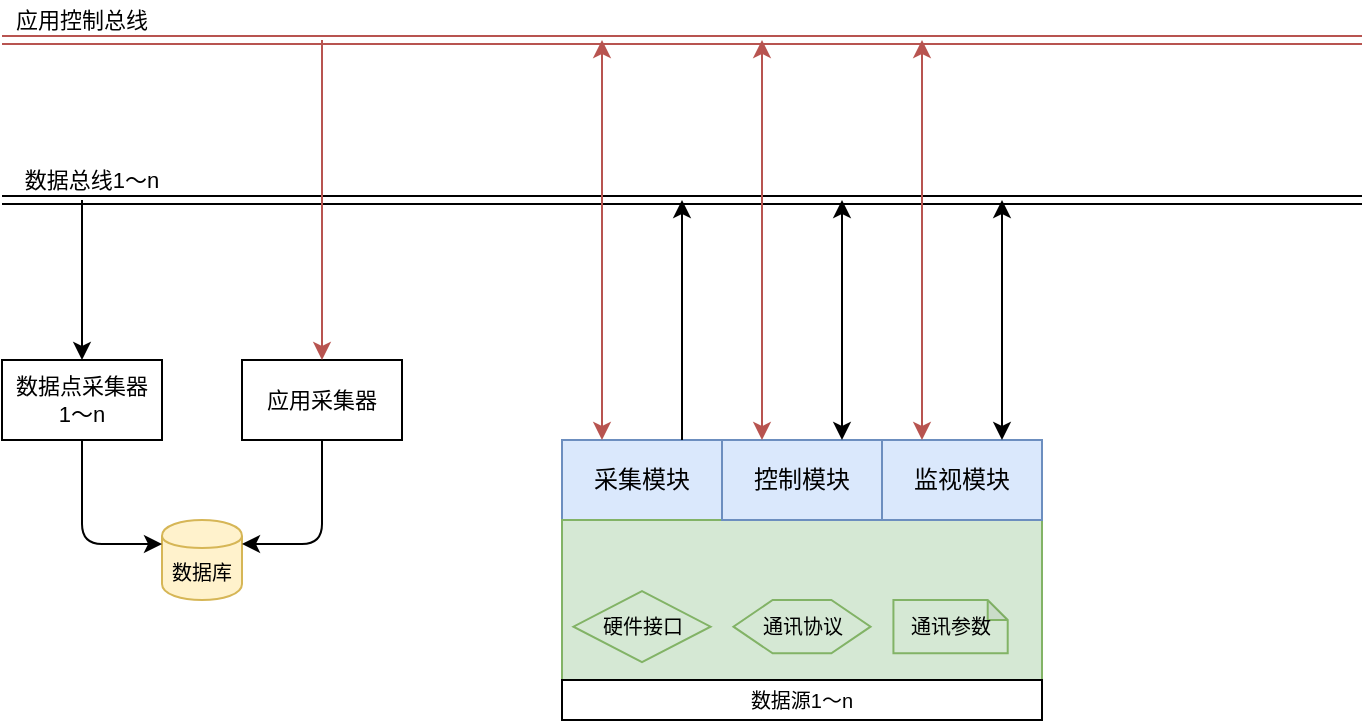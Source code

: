 <mxfile version="12.6.7" type="github">
  <diagram id="70CzTNJzPNa80F-RPJiq" name="第 1 页">
    <mxGraphModel dx="1186" dy="733" grid="1" gridSize="10" guides="1" tooltips="1" connect="1" arrows="1" fold="1" page="1" pageScale="1" pageWidth="1169" pageHeight="1654" math="0" shadow="0">
      <root>
        <mxCell id="0"/>
        <mxCell id="1" parent="0"/>
        <mxCell id="4IvTUrVCET20nHq62nAl-6" value="数据库" style="shape=cylinder;whiteSpace=wrap;html=1;boundedLbl=1;backgroundOutline=1;fillColor=#fff2cc;strokeColor=#d6b656;fontSize=10;" vertex="1" parent="1">
          <mxGeometry x="120" y="400" width="40" height="40" as="geometry"/>
        </mxCell>
        <mxCell id="4IvTUrVCET20nHq62nAl-29" value="" style="shape=link;html=1;startArrow=classicThin;startFill=1;endArrow=classicThin;endFill=1;fontSize=13;strokeColor=#000000;" edge="1" parent="1">
          <mxGeometry width="50" height="50" relative="1" as="geometry">
            <mxPoint x="40" y="240" as="sourcePoint"/>
            <mxPoint x="720" y="240" as="targetPoint"/>
            <Array as="points">
              <mxPoint x="720" y="240"/>
            </Array>
          </mxGeometry>
        </mxCell>
        <mxCell id="4IvTUrVCET20nHq62nAl-30" value="数据总线1～n" style="text;html=1;strokeColor=none;fillColor=none;align=center;verticalAlign=middle;whiteSpace=wrap;rounded=0;fontSize=11;" vertex="1" parent="1">
          <mxGeometry x="40" y="220" width="90" height="20" as="geometry"/>
        </mxCell>
        <mxCell id="4IvTUrVCET20nHq62nAl-36" value="应用控制总线" style="text;html=1;strokeColor=none;fillColor=none;align=center;verticalAlign=middle;whiteSpace=wrap;rounded=0;fontSize=11;" vertex="1" parent="1">
          <mxGeometry x="40" y="140" width="80" height="20" as="geometry"/>
        </mxCell>
        <mxCell id="4IvTUrVCET20nHq62nAl-45" value="" style="group" vertex="1" connectable="0" parent="1">
          <mxGeometry x="320" y="360" width="240" height="120" as="geometry"/>
        </mxCell>
        <mxCell id="4IvTUrVCET20nHq62nAl-26" value="采集模块" style="rounded=0;whiteSpace=wrap;html=1;fillColor=#dae8fc;strokeColor=#6c8ebf;" vertex="1" parent="4IvTUrVCET20nHq62nAl-45">
          <mxGeometry width="80" height="40" as="geometry"/>
        </mxCell>
        <mxCell id="4IvTUrVCET20nHq62nAl-28" value="" style="group;fillColor=#d5e8d4;strokeColor=#82b366;" vertex="1" connectable="0" parent="4IvTUrVCET20nHq62nAl-45">
          <mxGeometry y="40" width="240" height="80" as="geometry"/>
        </mxCell>
        <mxCell id="4IvTUrVCET20nHq62nAl-3" value="" style="rounded=0;whiteSpace=wrap;html=1;fillColor=#d5e8d4;strokeColor=#82b366;" vertex="1" parent="4IvTUrVCET20nHq62nAl-28">
          <mxGeometry width="240" height="80" as="geometry"/>
        </mxCell>
        <mxCell id="4IvTUrVCET20nHq62nAl-16" value="&lt;span style=&quot;white-space: normal; font-size: 10px;&quot;&gt;通讯协议&lt;/span&gt;" style="shape=hexagon;perimeter=hexagonPerimeter2;whiteSpace=wrap;html=1;size=0.286;fillColor=#d5e8d4;strokeColor=#82b366;fontSize=10;" vertex="1" parent="4IvTUrVCET20nHq62nAl-28">
          <mxGeometry x="85.714" y="40" width="68.571" height="26.667" as="geometry"/>
        </mxCell>
        <mxCell id="4IvTUrVCET20nHq62nAl-19" value="&lt;span style=&quot;white-space: normal ; font-size: 10px&quot;&gt;通讯参数&lt;/span&gt;" style="shape=note;whiteSpace=wrap;html=1;backgroundOutline=1;darkOpacity=0.05;size=10;fillColor=#d5e8d4;strokeColor=#82b366;fontSize=10;" vertex="1" parent="4IvTUrVCET20nHq62nAl-28">
          <mxGeometry x="165.714" y="40" width="57.143" height="26.667" as="geometry"/>
        </mxCell>
        <mxCell id="4IvTUrVCET20nHq62nAl-25" value="&lt;span style=&quot;white-space: normal; font-size: 10px;&quot;&gt;硬件接口&lt;/span&gt;" style="rhombus;whiteSpace=wrap;html=1;fillColor=#d5e8d4;strokeColor=#82b366;fontSize=10;" vertex="1" parent="4IvTUrVCET20nHq62nAl-28">
          <mxGeometry x="5.714" y="35.556" width="68.571" height="35.556" as="geometry"/>
        </mxCell>
        <mxCell id="4IvTUrVCET20nHq62nAl-5" value="控制模块" style="rounded=0;whiteSpace=wrap;html=1;fillColor=#dae8fc;strokeColor=#6c8ebf;" vertex="1" parent="4IvTUrVCET20nHq62nAl-45">
          <mxGeometry x="80" width="80" height="40" as="geometry"/>
        </mxCell>
        <mxCell id="4IvTUrVCET20nHq62nAl-4" value="监视模块" style="rounded=0;whiteSpace=wrap;html=1;fillColor=#dae8fc;strokeColor=#6c8ebf;" vertex="1" parent="4IvTUrVCET20nHq62nAl-45">
          <mxGeometry x="160" width="80" height="40" as="geometry"/>
        </mxCell>
        <mxCell id="4IvTUrVCET20nHq62nAl-46" value="" style="shape=link;html=1;startArrow=classicThin;startFill=1;endArrow=classicThin;endFill=1;strokeColor=#b85450;fontSize=13;exitX=0;exitY=1;exitDx=0;exitDy=0;fillColor=#f8cecc;" edge="1" parent="1" source="4IvTUrVCET20nHq62nAl-36">
          <mxGeometry width="50" height="50" relative="1" as="geometry">
            <mxPoint x="40" y="210" as="sourcePoint"/>
            <mxPoint x="720" y="160" as="targetPoint"/>
          </mxGeometry>
        </mxCell>
        <mxCell id="4IvTUrVCET20nHq62nAl-47" value="" style="endArrow=classic;html=1;strokeColor=#000000;fontSize=13;exitX=0.75;exitY=0;exitDx=0;exitDy=0;" edge="1" parent="1" source="4IvTUrVCET20nHq62nAl-26">
          <mxGeometry width="50" height="50" relative="1" as="geometry">
            <mxPoint x="360" y="350" as="sourcePoint"/>
            <mxPoint x="380" y="240" as="targetPoint"/>
          </mxGeometry>
        </mxCell>
        <mxCell id="4IvTUrVCET20nHq62nAl-48" value="" style="endArrow=classic;startArrow=classic;html=1;strokeColor=#b85450;fontSize=13;exitX=0.25;exitY=0;exitDx=0;exitDy=0;fillColor=#f8cecc;" edge="1" parent="1" source="4IvTUrVCET20nHq62nAl-26">
          <mxGeometry width="50" height="50" relative="1" as="geometry">
            <mxPoint x="280" y="340" as="sourcePoint"/>
            <mxPoint x="340" y="160" as="targetPoint"/>
          </mxGeometry>
        </mxCell>
        <mxCell id="4IvTUrVCET20nHq62nAl-49" value="" style="endArrow=classic;startArrow=classic;html=1;strokeColor=#b85450;fontSize=13;exitX=0.25;exitY=0;exitDx=0;exitDy=0;fillColor=#f8cecc;" edge="1" parent="1" source="4IvTUrVCET20nHq62nAl-5">
          <mxGeometry width="50" height="50" relative="1" as="geometry">
            <mxPoint x="440" y="330" as="sourcePoint"/>
            <mxPoint x="420" y="160" as="targetPoint"/>
          </mxGeometry>
        </mxCell>
        <mxCell id="4IvTUrVCET20nHq62nAl-50" value="" style="endArrow=classic;startArrow=classic;html=1;strokeColor=#b85450;fontSize=13;exitX=0.25;exitY=0;exitDx=0;exitDy=0;fillColor=#f8cecc;" edge="1" parent="1" source="4IvTUrVCET20nHq62nAl-4">
          <mxGeometry width="50" height="50" relative="1" as="geometry">
            <mxPoint x="490" y="340" as="sourcePoint"/>
            <mxPoint x="500" y="160" as="targetPoint"/>
          </mxGeometry>
        </mxCell>
        <mxCell id="4IvTUrVCET20nHq62nAl-51" value="" style="endArrow=classic;startArrow=classic;html=1;strokeColor=#000000;fontSize=13;exitX=0.75;exitY=0;exitDx=0;exitDy=0;" edge="1" parent="1" source="4IvTUrVCET20nHq62nAl-5">
          <mxGeometry width="50" height="50" relative="1" as="geometry">
            <mxPoint x="440" y="330" as="sourcePoint"/>
            <mxPoint x="460" y="240" as="targetPoint"/>
          </mxGeometry>
        </mxCell>
        <mxCell id="4IvTUrVCET20nHq62nAl-52" value="" style="endArrow=classic;startArrow=classic;html=1;strokeColor=#000000;fontSize=13;exitX=0.75;exitY=0;exitDx=0;exitDy=0;" edge="1" parent="1" source="4IvTUrVCET20nHq62nAl-4">
          <mxGeometry width="50" height="50" relative="1" as="geometry">
            <mxPoint x="520" y="330" as="sourcePoint"/>
            <mxPoint x="540" y="240" as="targetPoint"/>
          </mxGeometry>
        </mxCell>
        <mxCell id="4IvTUrVCET20nHq62nAl-53" value="数据点采集器&lt;br&gt;1～n" style="rounded=0;whiteSpace=wrap;html=1;strokeColor=#000000;fillColor=#ffffff;fontSize=11;" vertex="1" parent="1">
          <mxGeometry x="40" y="320" width="80" height="40" as="geometry"/>
        </mxCell>
        <mxCell id="4IvTUrVCET20nHq62nAl-54" value="" style="endArrow=classic;html=1;strokeColor=#000000;fontSize=13;entryX=0.5;entryY=0;entryDx=0;entryDy=0;" edge="1" parent="1" target="4IvTUrVCET20nHq62nAl-53">
          <mxGeometry width="50" height="50" relative="1" as="geometry">
            <mxPoint x="80" y="240" as="sourcePoint"/>
            <mxPoint x="150" y="260" as="targetPoint"/>
          </mxGeometry>
        </mxCell>
        <mxCell id="4IvTUrVCET20nHq62nAl-55" value="应用采集器" style="rounded=0;whiteSpace=wrap;html=1;strokeColor=#000000;fillColor=#ffffff;fontSize=11;" vertex="1" parent="1">
          <mxGeometry x="160" y="320" width="80" height="40" as="geometry"/>
        </mxCell>
        <mxCell id="4IvTUrVCET20nHq62nAl-56" value="" style="endArrow=classic;html=1;strokeColor=#b85450;fontSize=11;entryX=0.5;entryY=0;entryDx=0;entryDy=0;fillColor=#f8cecc;" edge="1" parent="1" target="4IvTUrVCET20nHq62nAl-55">
          <mxGeometry width="50" height="50" relative="1" as="geometry">
            <mxPoint x="200" y="160" as="sourcePoint"/>
            <mxPoint x="220" y="250" as="targetPoint"/>
          </mxGeometry>
        </mxCell>
        <mxCell id="4IvTUrVCET20nHq62nAl-58" value="" style="endArrow=classic;html=1;strokeColor=#000000;fontSize=11;exitX=0.5;exitY=1;exitDx=0;exitDy=0;entryX=0;entryY=0.3;entryDx=0;entryDy=0;" edge="1" parent="1" source="4IvTUrVCET20nHq62nAl-53" target="4IvTUrVCET20nHq62nAl-6">
          <mxGeometry width="50" height="50" relative="1" as="geometry">
            <mxPoint x="90" y="440" as="sourcePoint"/>
            <mxPoint x="140" y="390" as="targetPoint"/>
            <Array as="points">
              <mxPoint x="80" y="412"/>
            </Array>
          </mxGeometry>
        </mxCell>
        <mxCell id="4IvTUrVCET20nHq62nAl-59" value="" style="endArrow=classic;html=1;strokeColor=#000000;fontSize=11;exitX=0.5;exitY=1;exitDx=0;exitDy=0;entryX=1;entryY=0.3;entryDx=0;entryDy=0;" edge="1" parent="1" source="4IvTUrVCET20nHq62nAl-55" target="4IvTUrVCET20nHq62nAl-6">
          <mxGeometry width="50" height="50" relative="1" as="geometry">
            <mxPoint x="150" y="440" as="sourcePoint"/>
            <mxPoint x="200" y="390" as="targetPoint"/>
            <Array as="points">
              <mxPoint x="200" y="412"/>
            </Array>
          </mxGeometry>
        </mxCell>
        <mxCell id="4IvTUrVCET20nHq62nAl-61" value="数据源1～n" style="rounded=0;whiteSpace=wrap;html=1;strokeColor=#000000;fillColor=#ffffff;fontSize=10;" vertex="1" parent="1">
          <mxGeometry x="320" y="480" width="240" height="20" as="geometry"/>
        </mxCell>
      </root>
    </mxGraphModel>
  </diagram>
</mxfile>
